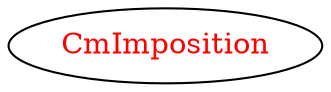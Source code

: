 digraph dependencyGraph {
 concentrate=true;
 ranksep="2.0";
 rankdir="LR"; 
 splines="ortho";
"CmImposition" [fontcolor="red"];
}
